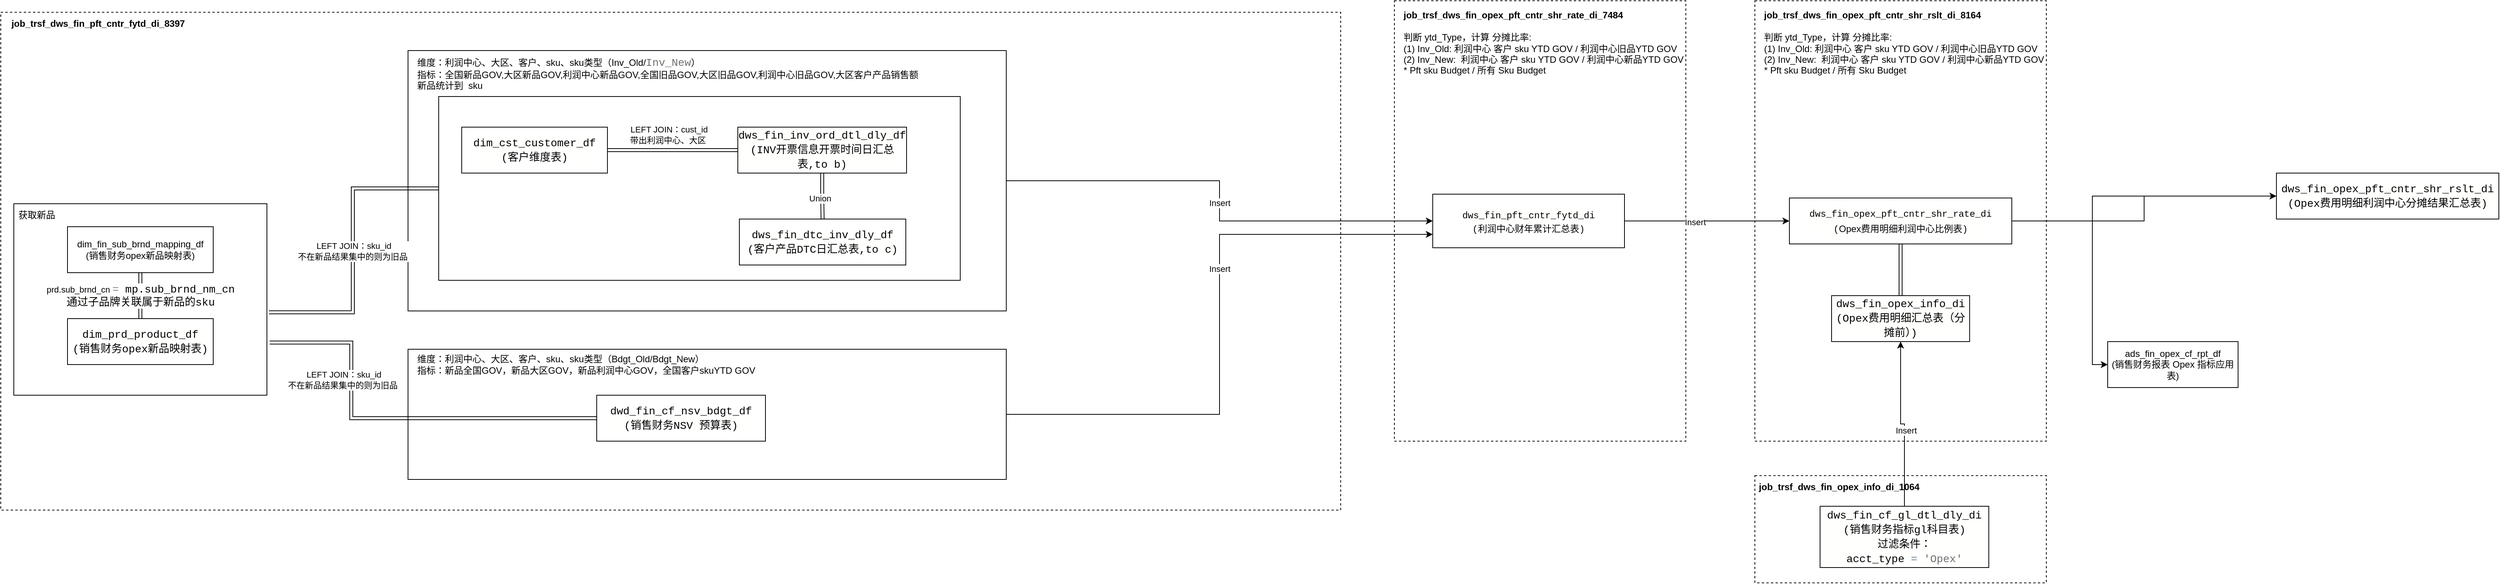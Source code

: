 <mxfile version="22.1.18" type="github">
  <diagram name="第 1 页" id="qXMQpcFjAb9PFIhQsB_X">
    <mxGraphModel dx="3676" dy="1791" grid="1" gridSize="10" guides="1" tooltips="1" connect="1" arrows="1" fold="1" page="1" pageScale="1" pageWidth="827" pageHeight="1169" math="0" shadow="0">
      <root>
        <mxCell id="0" />
        <mxCell id="1" parent="0" />
        <mxCell id="a7bpl2SDCqoI-if7uYYk-4" value="" style="rounded=0;whiteSpace=wrap;html=1;dashed=1;" vertex="1" parent="1">
          <mxGeometry x="160" y="-105" width="380" height="575" as="geometry" />
        </mxCell>
        <mxCell id="_QuhE1lit2_vzAkDeuf0-64" value="" style="rounded=0;whiteSpace=wrap;html=1;dashed=1;" parent="1" vertex="1">
          <mxGeometry x="-310" y="-105" width="380" height="575" as="geometry" />
        </mxCell>
        <mxCell id="_QuhE1lit2_vzAkDeuf0-60" value="" style="rounded=0;whiteSpace=wrap;html=1;dashed=1;" parent="1" vertex="1">
          <mxGeometry x="-2127" y="-90" width="1747" height="650" as="geometry" />
        </mxCell>
        <mxCell id="_QuhE1lit2_vzAkDeuf0-54" style="edgeStyle=orthogonalEdgeStyle;rounded=0;orthogonalLoop=1;jettySize=auto;html=1;" parent="1" source="_QuhE1lit2_vzAkDeuf0-29" target="_QuhE1lit2_vzAkDeuf0-6" edge="1">
          <mxGeometry relative="1" as="geometry" />
        </mxCell>
        <mxCell id="_QuhE1lit2_vzAkDeuf0-56" value="Insert" style="edgeLabel;html=1;align=center;verticalAlign=middle;resizable=0;points=[];" parent="_QuhE1lit2_vzAkDeuf0-54" vertex="1" connectable="0">
          <mxGeometry x="0.007" relative="1" as="geometry">
            <mxPoint as="offset" />
          </mxGeometry>
        </mxCell>
        <mxCell id="_QuhE1lit2_vzAkDeuf0-29" value="" style="rounded=0;whiteSpace=wrap;html=1;" parent="1" vertex="1">
          <mxGeometry x="-1596.03" y="-40" width="780" height="340" as="geometry" />
        </mxCell>
        <mxCell id="_QuhE1lit2_vzAkDeuf0-26" value="" style="rounded=0;whiteSpace=wrap;html=1;" parent="1" vertex="1">
          <mxGeometry x="-1556.03" y="20" width="680" height="240" as="geometry" />
        </mxCell>
        <mxCell id="_QuhE1lit2_vzAkDeuf0-1" value="ads_fin_opex_cf_rpt_df&lt;br&gt;(销售财务报表 Opex 指标应用表)" style="rounded=0;whiteSpace=wrap;html=1;" parent="1" vertex="1">
          <mxGeometry x="620" y="340" width="170" height="60" as="geometry" />
        </mxCell>
        <mxCell id="_QuhE1lit2_vzAkDeuf0-5" style="edgeStyle=orthogonalEdgeStyle;rounded=0;orthogonalLoop=1;jettySize=auto;html=1;entryX=0;entryY=0.5;entryDx=0;entryDy=0;" parent="1" source="_QuhE1lit2_vzAkDeuf0-2" target="_QuhE1lit2_vzAkDeuf0-1" edge="1">
          <mxGeometry relative="1" as="geometry">
            <mxPoint x="610" y="360" as="targetPoint" />
          </mxGeometry>
        </mxCell>
        <mxCell id="_QuhE1lit2_vzAkDeuf0-2" value="&lt;div style=&quot;background-color: rgb(255, 255, 254); font-family: Consolas, &amp;quot;Courier New&amp;quot;, monospace; font-size: 14px; line-height: 19px;&quot;&gt;dws_fin_opex_pft_cntr_shr_rslt_di&lt;/div&gt;&lt;div style=&quot;background-color: rgb(255, 255, 254); font-family: Consolas, &amp;quot;Courier New&amp;quot;, monospace; font-size: 14px; line-height: 19px;&quot;&gt;(Opex费用明细利润中心分摊结果汇总表)&lt;/div&gt;" style="rounded=0;whiteSpace=wrap;html=1;" parent="1" vertex="1">
          <mxGeometry x="840" y="120" width="290" height="60" as="geometry" />
        </mxCell>
        <mxCell id="_QuhE1lit2_vzAkDeuf0-4" style="edgeStyle=orthogonalEdgeStyle;rounded=0;orthogonalLoop=1;jettySize=auto;html=1;" parent="1" source="_QuhE1lit2_vzAkDeuf0-3" target="_QuhE1lit2_vzAkDeuf0-2" edge="1">
          <mxGeometry relative="1" as="geometry" />
        </mxCell>
        <mxCell id="a7bpl2SDCqoI-if7uYYk-9" style="edgeStyle=orthogonalEdgeStyle;rounded=0;orthogonalLoop=1;jettySize=auto;html=1;shape=link;" edge="1" parent="1" source="_QuhE1lit2_vzAkDeuf0-3" target="a7bpl2SDCqoI-if7uYYk-1">
          <mxGeometry relative="1" as="geometry" />
        </mxCell>
        <mxCell id="_QuhE1lit2_vzAkDeuf0-3" value="&lt;div style=&quot;background-color: rgb(255, 255, 254); line-height: 19px;&quot;&gt;&lt;font face=&quot;Consolas, Courier New, monospace&quot;&gt;dws_fin_opex_pft_cntr_shr_rate_di&lt;/font&gt;&lt;br&gt;&lt;/div&gt;&lt;div style=&quot;background-color: rgb(255, 255, 254); line-height: 19px;&quot;&gt;&lt;font face=&quot;Consolas, Courier New, monospace&quot;&gt;(&lt;/font&gt;Opex费用明细利润中心比例表&lt;span style=&quot;font-family: Consolas, &amp;quot;Courier New&amp;quot;, monospace;&quot;&gt;)&lt;/span&gt;&lt;/div&gt;" style="rounded=0;whiteSpace=wrap;html=1;" parent="1" vertex="1">
          <mxGeometry x="205" y="152.5" width="290" height="60" as="geometry" />
        </mxCell>
        <mxCell id="_QuhE1lit2_vzAkDeuf0-7" style="edgeStyle=orthogonalEdgeStyle;rounded=0;orthogonalLoop=1;jettySize=auto;html=1;" parent="1" source="_QuhE1lit2_vzAkDeuf0-6" target="_QuhE1lit2_vzAkDeuf0-3" edge="1">
          <mxGeometry relative="1" as="geometry" />
        </mxCell>
        <mxCell id="_QuhE1lit2_vzAkDeuf0-62" value="Insert" style="edgeLabel;html=1;align=center;verticalAlign=middle;resizable=0;points=[];" parent="_QuhE1lit2_vzAkDeuf0-7" vertex="1" connectable="0">
          <mxGeometry x="-0.151" y="-1" relative="1" as="geometry">
            <mxPoint as="offset" />
          </mxGeometry>
        </mxCell>
        <mxCell id="_QuhE1lit2_vzAkDeuf0-6" value="&lt;div style=&quot;background-color: rgb(255, 255, 254); line-height: 19px;&quot;&gt;&lt;font face=&quot;Consolas, Courier New, monospace&quot;&gt;dws_fin_pft_cntr_fytd_di&lt;/font&gt;&lt;br&gt;&lt;/div&gt;&lt;div style=&quot;background-color: rgb(255, 255, 254); line-height: 19px;&quot;&gt;&lt;/div&gt;&lt;font face=&quot;Consolas, Courier New, monospace&quot;&gt;(利润中心财年累计汇总表&lt;/font&gt;&lt;span style=&quot;font-family: Consolas, &amp;quot;Courier New&amp;quot;, monospace; background-color: rgb(255, 255, 254);&quot;&gt;)&lt;/span&gt;&lt;font face=&quot;Consolas, Courier New, monospace&quot;&gt;&lt;br&gt;&lt;/font&gt;" style="rounded=0;whiteSpace=wrap;html=1;" parent="1" vertex="1">
          <mxGeometry x="-260" y="147.5" width="250" height="70" as="geometry" />
        </mxCell>
        <mxCell id="_QuhE1lit2_vzAkDeuf0-19" style="edgeStyle=orthogonalEdgeStyle;rounded=0;orthogonalLoop=1;jettySize=auto;html=1;shape=link;" parent="1" source="_QuhE1lit2_vzAkDeuf0-13" target="_QuhE1lit2_vzAkDeuf0-18" edge="1">
          <mxGeometry relative="1" as="geometry" />
        </mxCell>
        <mxCell id="_QuhE1lit2_vzAkDeuf0-24" style="edgeStyle=orthogonalEdgeStyle;rounded=0;orthogonalLoop=1;jettySize=auto;html=1;shape=link;" parent="1" source="_QuhE1lit2_vzAkDeuf0-13" target="_QuhE1lit2_vzAkDeuf0-23" edge="1">
          <mxGeometry relative="1" as="geometry" />
        </mxCell>
        <mxCell id="_QuhE1lit2_vzAkDeuf0-25" value="Union" style="edgeLabel;html=1;align=center;verticalAlign=middle;resizable=0;points=[];" parent="_QuhE1lit2_vzAkDeuf0-24" vertex="1" connectable="0">
          <mxGeometry x="0.102" y="-4" relative="1" as="geometry">
            <mxPoint as="offset" />
          </mxGeometry>
        </mxCell>
        <mxCell id="_QuhE1lit2_vzAkDeuf0-13" value="&lt;div style=&quot;background-color: rgb(255, 255, 254); font-family: Consolas, &amp;quot;Courier New&amp;quot;, monospace; font-size: 14px; line-height: 19px;&quot;&gt;&lt;div style=&quot;line-height: 19px;&quot;&gt;dws_fin_inv_ord_dtl_dly_df&lt;br&gt;&lt;/div&gt;&lt;div style=&quot;line-height: 19px;&quot;&gt;(INV开票信息开票时间日汇总表,to b)&lt;/div&gt;&lt;/div&gt;" style="rounded=0;whiteSpace=wrap;html=1;" parent="1" vertex="1">
          <mxGeometry x="-1166.03" y="60" width="220" height="60" as="geometry" />
        </mxCell>
        <mxCell id="_QuhE1lit2_vzAkDeuf0-18" value="&lt;div style=&quot;background-color: rgb(255, 255, 254); font-family: Consolas, &amp;quot;Courier New&amp;quot;, monospace; font-size: 14px; line-height: 19px;&quot;&gt;&lt;div style=&quot;line-height: 19px;&quot;&gt;&lt;div style=&quot;line-height: 19px;&quot;&gt;dim_cst_customer_df&lt;/div&gt;&lt;/div&gt;&lt;div style=&quot;line-height: 19px;&quot;&gt;(客户维度表)&lt;/div&gt;&lt;/div&gt;" style="rounded=0;whiteSpace=wrap;html=1;" parent="1" vertex="1">
          <mxGeometry x="-1526.03" y="60" width="190" height="60" as="geometry" />
        </mxCell>
        <mxCell id="_QuhE1lit2_vzAkDeuf0-20" value="LEFT JOIN：cust_id&lt;br&gt;带出利润中心、大区&amp;nbsp;" style="edgeLabel;html=1;align=center;verticalAlign=middle;resizable=0;points=[];" parent="1" vertex="1" connectable="0">
          <mxGeometry x="-1256.03" y="69.996" as="geometry" />
        </mxCell>
        <mxCell id="_QuhE1lit2_vzAkDeuf0-22" value="&lt;div style=&quot;color: rgb(0, 0, 0); background-color: rgb(255, 255, 254); font-family: Consolas, &amp;quot;Courier New&amp;quot;, monospace; font-weight: normal; font-size: 14px; line-height: 19px;&quot;&gt;&lt;br&gt;&lt;/div&gt;" style="text;whiteSpace=wrap;html=1;" parent="1" vertex="1">
          <mxGeometry x="-1173.03" y="200" width="210" height="40" as="geometry" />
        </mxCell>
        <mxCell id="_QuhE1lit2_vzAkDeuf0-23" value="&lt;div style=&quot;background-color: rgb(255, 255, 254); font-family: Consolas, &amp;quot;Courier New&amp;quot;, monospace; font-size: 14px; line-height: 19px;&quot;&gt;&lt;div style=&quot;line-height: 19px;&quot;&gt;dws_fin_dtc_inv_dly_df&lt;br&gt;&lt;/div&gt;&lt;div style=&quot;line-height: 19px;&quot;&gt;(客户产品DTC日汇总表,to c)&lt;/div&gt;&lt;/div&gt;" style="rounded=0;whiteSpace=wrap;html=1;" parent="1" vertex="1">
          <mxGeometry x="-1164.03" y="180" width="217" height="60" as="geometry" />
        </mxCell>
        <mxCell id="_QuhE1lit2_vzAkDeuf0-30" value="维度：利润中心、大区、客户、sku、sku类型（Inv_Old/&lt;span style=&quot;color: rgb(112, 112, 112); background-color: rgb(255, 255, 254); font-family: Consolas, &amp;quot;Courier New&amp;quot;, monospace; font-size: 14px;&quot;&gt;Inv_New&lt;/span&gt;&lt;span style=&quot;background-color: initial;&quot;&gt;）&lt;/span&gt;&lt;br&gt;指标：全国新品GOV,大区新品GOV,利润中心新品GOV,全国旧品GOV,大区旧品GOV,利润中心旧品GOV,大区客户产品销售额&lt;br&gt;新品统计到&amp;nbsp; sku" style="text;strokeColor=none;align=left;fillColor=none;html=1;verticalAlign=middle;whiteSpace=wrap;rounded=0;" parent="1" vertex="1">
          <mxGeometry x="-1586.03" y="-30" width="676.03" height="40" as="geometry" />
        </mxCell>
        <mxCell id="_QuhE1lit2_vzAkDeuf0-32" value="" style="rounded=0;whiteSpace=wrap;html=1;" parent="1" vertex="1">
          <mxGeometry x="-2110" y="160" width="330" height="250" as="geometry" />
        </mxCell>
        <mxCell id="_QuhE1lit2_vzAkDeuf0-33" style="rounded=0;orthogonalLoop=1;jettySize=auto;html=1;entryX=0.5;entryY=0;entryDx=0;entryDy=0;shape=link;" parent="1" source="_QuhE1lit2_vzAkDeuf0-35" target="_QuhE1lit2_vzAkDeuf0-36" edge="1">
          <mxGeometry relative="1" as="geometry" />
        </mxCell>
        <mxCell id="_QuhE1lit2_vzAkDeuf0-34" value="prd.sub_brnd_cn&amp;nbsp;&lt;span style=&quot;border-color: var(--border-color); font-family: Consolas, &amp;quot;Courier New&amp;quot;, monospace; font-size: 14px; text-align: left; background-color: rgb(255, 255, 254); color: rgb(119, 136, 153);&quot;&gt;=&lt;/span&gt;&lt;span style=&quot;border-color: var(--border-color); font-family: Consolas, &amp;quot;Courier New&amp;quot;, monospace; font-size: 14px; text-align: left; background-color: rgb(255, 255, 254);&quot;&gt;&amp;nbsp;mp.sub_brnd_nm_cn&lt;br&gt;通过子品牌关联属于新品的sku&lt;br&gt;&lt;/span&gt;" style="edgeLabel;html=1;align=center;verticalAlign=middle;resizable=0;points=[];" parent="_QuhE1lit2_vzAkDeuf0-33" vertex="1" connectable="0">
          <mxGeometry x="-0.532" y="2" relative="1" as="geometry">
            <mxPoint x="-2" y="16" as="offset" />
          </mxGeometry>
        </mxCell>
        <mxCell id="_QuhE1lit2_vzAkDeuf0-35" value="dim_fin_sub_brnd_mapping_df&lt;br&gt;(销售财务opex新品映射表)" style="rounded=0;whiteSpace=wrap;html=1;" parent="1" vertex="1">
          <mxGeometry x="-2040" y="190" width="190" height="60" as="geometry" />
        </mxCell>
        <mxCell id="_QuhE1lit2_vzAkDeuf0-36" value="&lt;div style=&quot;background-color: rgb(255, 255, 254); font-family: Consolas, &amp;quot;Courier New&amp;quot;, monospace; font-size: 14px; line-height: 19px;&quot;&gt;dim_prd_product_df&lt;/div&gt;&lt;div style=&quot;background-color: rgb(255, 255, 254); font-family: Consolas, &amp;quot;Courier New&amp;quot;, monospace; font-size: 14px; line-height: 19px;&quot;&gt;(销售财务opex新品映射表)&lt;br&gt;&lt;/div&gt;" style="rounded=0;whiteSpace=wrap;html=1;" parent="1" vertex="1">
          <mxGeometry x="-2040" y="310" width="190" height="60" as="geometry" />
        </mxCell>
        <mxCell id="_QuhE1lit2_vzAkDeuf0-37" value="获取新品" style="text;strokeColor=none;align=center;fillColor=none;html=1;verticalAlign=middle;whiteSpace=wrap;rounded=0;" parent="1" vertex="1">
          <mxGeometry x="-2110" y="160" width="60" height="30" as="geometry" />
        </mxCell>
        <mxCell id="_QuhE1lit2_vzAkDeuf0-38" style="edgeStyle=orthogonalEdgeStyle;rounded=0;orthogonalLoop=1;jettySize=auto;html=1;entryX=1.008;entryY=0.567;entryDx=0;entryDy=0;entryPerimeter=0;shape=link;" parent="1" source="_QuhE1lit2_vzAkDeuf0-26" target="_QuhE1lit2_vzAkDeuf0-32" edge="1">
          <mxGeometry relative="1" as="geometry" />
        </mxCell>
        <mxCell id="_QuhE1lit2_vzAkDeuf0-39" value="LEFT JOIN：sku_id&lt;br style=&quot;border-color: var(--border-color);&quot;&gt;不在新品结果集中的则为旧品&amp;nbsp;" style="edgeLabel;html=1;align=center;verticalAlign=middle;resizable=0;points=[];" parent="_QuhE1lit2_vzAkDeuf0-38" vertex="1" connectable="0">
          <mxGeometry x="0.011" y="1" relative="1" as="geometry">
            <mxPoint as="offset" />
          </mxGeometry>
        </mxCell>
        <mxCell id="_QuhE1lit2_vzAkDeuf0-55" style="edgeStyle=orthogonalEdgeStyle;rounded=0;orthogonalLoop=1;jettySize=auto;html=1;entryX=0;entryY=0.75;entryDx=0;entryDy=0;" parent="1" source="_QuhE1lit2_vzAkDeuf0-40" target="_QuhE1lit2_vzAkDeuf0-6" edge="1">
          <mxGeometry relative="1" as="geometry" />
        </mxCell>
        <mxCell id="_QuhE1lit2_vzAkDeuf0-57" value="Insert" style="edgeLabel;html=1;align=center;verticalAlign=middle;resizable=0;points=[];" parent="_QuhE1lit2_vzAkDeuf0-55" vertex="1" connectable="0">
          <mxGeometry x="0.185" relative="1" as="geometry">
            <mxPoint as="offset" />
          </mxGeometry>
        </mxCell>
        <mxCell id="_QuhE1lit2_vzAkDeuf0-40" value="" style="rounded=0;whiteSpace=wrap;html=1;" parent="1" vertex="1">
          <mxGeometry x="-1596.03" y="350" width="780" height="170" as="geometry" />
        </mxCell>
        <mxCell id="_QuhE1lit2_vzAkDeuf0-45" value="&lt;div style=&quot;background-color: rgb(255, 255, 254); font-family: Consolas, &amp;quot;Courier New&amp;quot;, monospace; font-size: 14px; line-height: 19px;&quot;&gt;&lt;div style=&quot;line-height: 19px;&quot;&gt;&lt;div style=&quot;line-height: 19px;&quot;&gt;dwd_fin_cf_nsv_bdgt_df&lt;/div&gt;&lt;/div&gt;&lt;div style=&quot;line-height: 19px;&quot;&gt;(销售财务NSV 预算表)&lt;/div&gt;&lt;/div&gt;" style="rounded=0;whiteSpace=wrap;html=1;" parent="1" vertex="1">
          <mxGeometry x="-1350" y="410" width="220" height="60" as="geometry" />
        </mxCell>
        <mxCell id="_QuhE1lit2_vzAkDeuf0-50" value="维度：利润中心、大区、客户、sku、sku类型（Bdgt_Old&lt;span style=&quot;background-color: initial;&quot;&gt;/&lt;/span&gt;Bdgt_New&lt;span style=&quot;background-color: initial;&quot;&gt;）&lt;/span&gt;&lt;br&gt;指标：新品全国GOV，新品大区GOV，新品利润中心GOV，全国客户skuYTD GOV" style="text;strokeColor=none;align=left;fillColor=none;html=1;verticalAlign=middle;whiteSpace=wrap;rounded=0;" parent="1" vertex="1">
          <mxGeometry x="-1586.03" y="350" width="630" height="40" as="geometry" />
        </mxCell>
        <mxCell id="_QuhE1lit2_vzAkDeuf0-51" style="edgeStyle=orthogonalEdgeStyle;rounded=0;orthogonalLoop=1;jettySize=auto;html=1;entryX=1.011;entryY=0.725;entryDx=0;entryDy=0;entryPerimeter=0;shape=link;" parent="1" source="_QuhE1lit2_vzAkDeuf0-45" target="_QuhE1lit2_vzAkDeuf0-32" edge="1">
          <mxGeometry relative="1" as="geometry">
            <Array as="points">
              <mxPoint x="-1670" y="440" />
              <mxPoint x="-1670" y="341" />
            </Array>
          </mxGeometry>
        </mxCell>
        <mxCell id="_QuhE1lit2_vzAkDeuf0-53" value="LEFT JOIN：sku_id&lt;br style=&quot;border-color: var(--border-color);&quot;&gt;不在新品结果集中的则为旧品&amp;nbsp;" style="edgeLabel;html=1;align=center;verticalAlign=middle;resizable=0;points=[];" parent="1" vertex="1" connectable="0">
          <mxGeometry x="-1680" y="390.003" as="geometry" />
        </mxCell>
        <mxCell id="_QuhE1lit2_vzAkDeuf0-61" value="&lt;b&gt;job_trsf_dws_fin_pft_cntr_fytd_di_8397&lt;/b&gt;" style="text;strokeColor=none;align=center;fillColor=none;html=1;verticalAlign=middle;whiteSpace=wrap;rounded=0;" parent="1" vertex="1">
          <mxGeometry x="-2030" y="-90" width="60" height="30" as="geometry" />
        </mxCell>
        <mxCell id="_QuhE1lit2_vzAkDeuf0-66" value="&lt;b&gt;job_trsf_dws_fin_opex_pft_cntr_shr_rate_di_7484&lt;/b&gt;&lt;br&gt;&lt;br&gt;判断 ytd_Type，计算 分摊比率:&lt;br&gt;(1) Inv_Old: 利润中心 客户 sku YTD GOV / 利润中心旧品YTD GOV&lt;br&gt;(2) Inv_New:&amp;nbsp; 利润中心 客户 sku YTD GOV / 利润中心新品YTD GOV&lt;br&gt;* Pft sku Budget / 所有 Sku Budget" style="text;strokeColor=none;align=left;fillColor=none;html=1;verticalAlign=middle;whiteSpace=wrap;rounded=0;" parent="1" vertex="1">
          <mxGeometry x="-300" y="-90" width="370" height="80" as="geometry" />
        </mxCell>
        <mxCell id="a7bpl2SDCqoI-if7uYYk-1" value="&lt;div style=&quot;background-color: rgb(255, 255, 254); font-family: Consolas, &amp;quot;Courier New&amp;quot;, monospace; font-size: 14px; line-height: 19px;&quot;&gt;dws_fin_opex_info_di&lt;/div&gt;&lt;div style=&quot;background-color: rgb(255, 255, 254); font-family: Consolas, &amp;quot;Courier New&amp;quot;, monospace; font-size: 14px; line-height: 19px;&quot;&gt;(Opex费用明细汇总表（分摊前）)&lt;/div&gt;" style="rounded=0;whiteSpace=wrap;html=1;" vertex="1" parent="1">
          <mxGeometry x="260" y="280" width="180" height="60" as="geometry" />
        </mxCell>
        <mxCell id="a7bpl2SDCqoI-if7uYYk-2" value="" style="rounded=0;whiteSpace=wrap;html=1;dashed=1;" vertex="1" parent="1">
          <mxGeometry x="160" y="515" width="380" height="140" as="geometry" />
        </mxCell>
        <mxCell id="a7bpl2SDCqoI-if7uYYk-6" style="edgeStyle=orthogonalEdgeStyle;rounded=0;orthogonalLoop=1;jettySize=auto;html=1;entryX=0.5;entryY=1;entryDx=0;entryDy=0;" edge="1" parent="1" source="a7bpl2SDCqoI-if7uYYk-3" target="a7bpl2SDCqoI-if7uYYk-1">
          <mxGeometry relative="1" as="geometry" />
        </mxCell>
        <mxCell id="a7bpl2SDCqoI-if7uYYk-7" value="Insert" style="edgeLabel;html=1;align=center;verticalAlign=middle;resizable=0;points=[];" vertex="1" connectable="0" parent="a7bpl2SDCqoI-if7uYYk-6">
          <mxGeometry x="-0.096" y="-2" relative="1" as="geometry">
            <mxPoint as="offset" />
          </mxGeometry>
        </mxCell>
        <mxCell id="a7bpl2SDCqoI-if7uYYk-3" value="&lt;div style=&quot;background-color: rgb(255, 255, 254); font-family: Consolas, &amp;quot;Courier New&amp;quot;, monospace; font-size: 14px; line-height: 19px;&quot;&gt;dws_fin_cf_gl_dtl_dly_di&lt;/div&gt;&lt;div style=&quot;background-color: rgb(255, 255, 254); font-family: Consolas, &amp;quot;Courier New&amp;quot;, monospace; font-size: 14px; line-height: 19px;&quot;&gt;(销售财务指标gl科目表)&lt;br&gt;过滤条件：acct_type&amp;nbsp;&lt;span style=&quot;color: rgb(119, 136, 153);&quot;&gt;=&lt;/span&gt;&lt;span style=&quot;&quot;&gt;&amp;nbsp;&lt;/span&gt;&lt;span style=&quot;color: rgb(112, 112, 112);&quot;&gt;&#39;Opex&#39;&lt;/span&gt;&lt;/div&gt;" style="rounded=0;whiteSpace=wrap;html=1;" vertex="1" parent="1">
          <mxGeometry x="245" y="555" width="220" height="80" as="geometry" />
        </mxCell>
        <mxCell id="a7bpl2SDCqoI-if7uYYk-5" value="&lt;b&gt;job_trsf_dws_fin_opex_info_di_1064&lt;/b&gt;" style="text;strokeColor=none;align=center;fillColor=none;html=1;verticalAlign=middle;whiteSpace=wrap;rounded=0;" vertex="1" parent="1">
          <mxGeometry x="240" y="515" width="60" height="30" as="geometry" />
        </mxCell>
        <mxCell id="a7bpl2SDCqoI-if7uYYk-8" value="&lt;b&gt;job_trsf_dws_fin_opex_pft_cntr_shr_rslt_di_8164&lt;/b&gt;&lt;br&gt;&lt;br&gt;判断 ytd_Type，计算 分摊比率:&lt;br&gt;(1) Inv_Old: 利润中心 客户 sku YTD GOV / 利润中心旧品YTD GOV&lt;br&gt;(2) Inv_New:&amp;nbsp; 利润中心 客户 sku YTD GOV / 利润中心新品YTD GOV&lt;br&gt;* Pft sku Budget / 所有 Sku Budget" style="text;strokeColor=none;align=left;fillColor=none;html=1;verticalAlign=middle;whiteSpace=wrap;rounded=0;" vertex="1" parent="1">
          <mxGeometry x="170" y="-90" width="370" height="80" as="geometry" />
        </mxCell>
      </root>
    </mxGraphModel>
  </diagram>
</mxfile>
